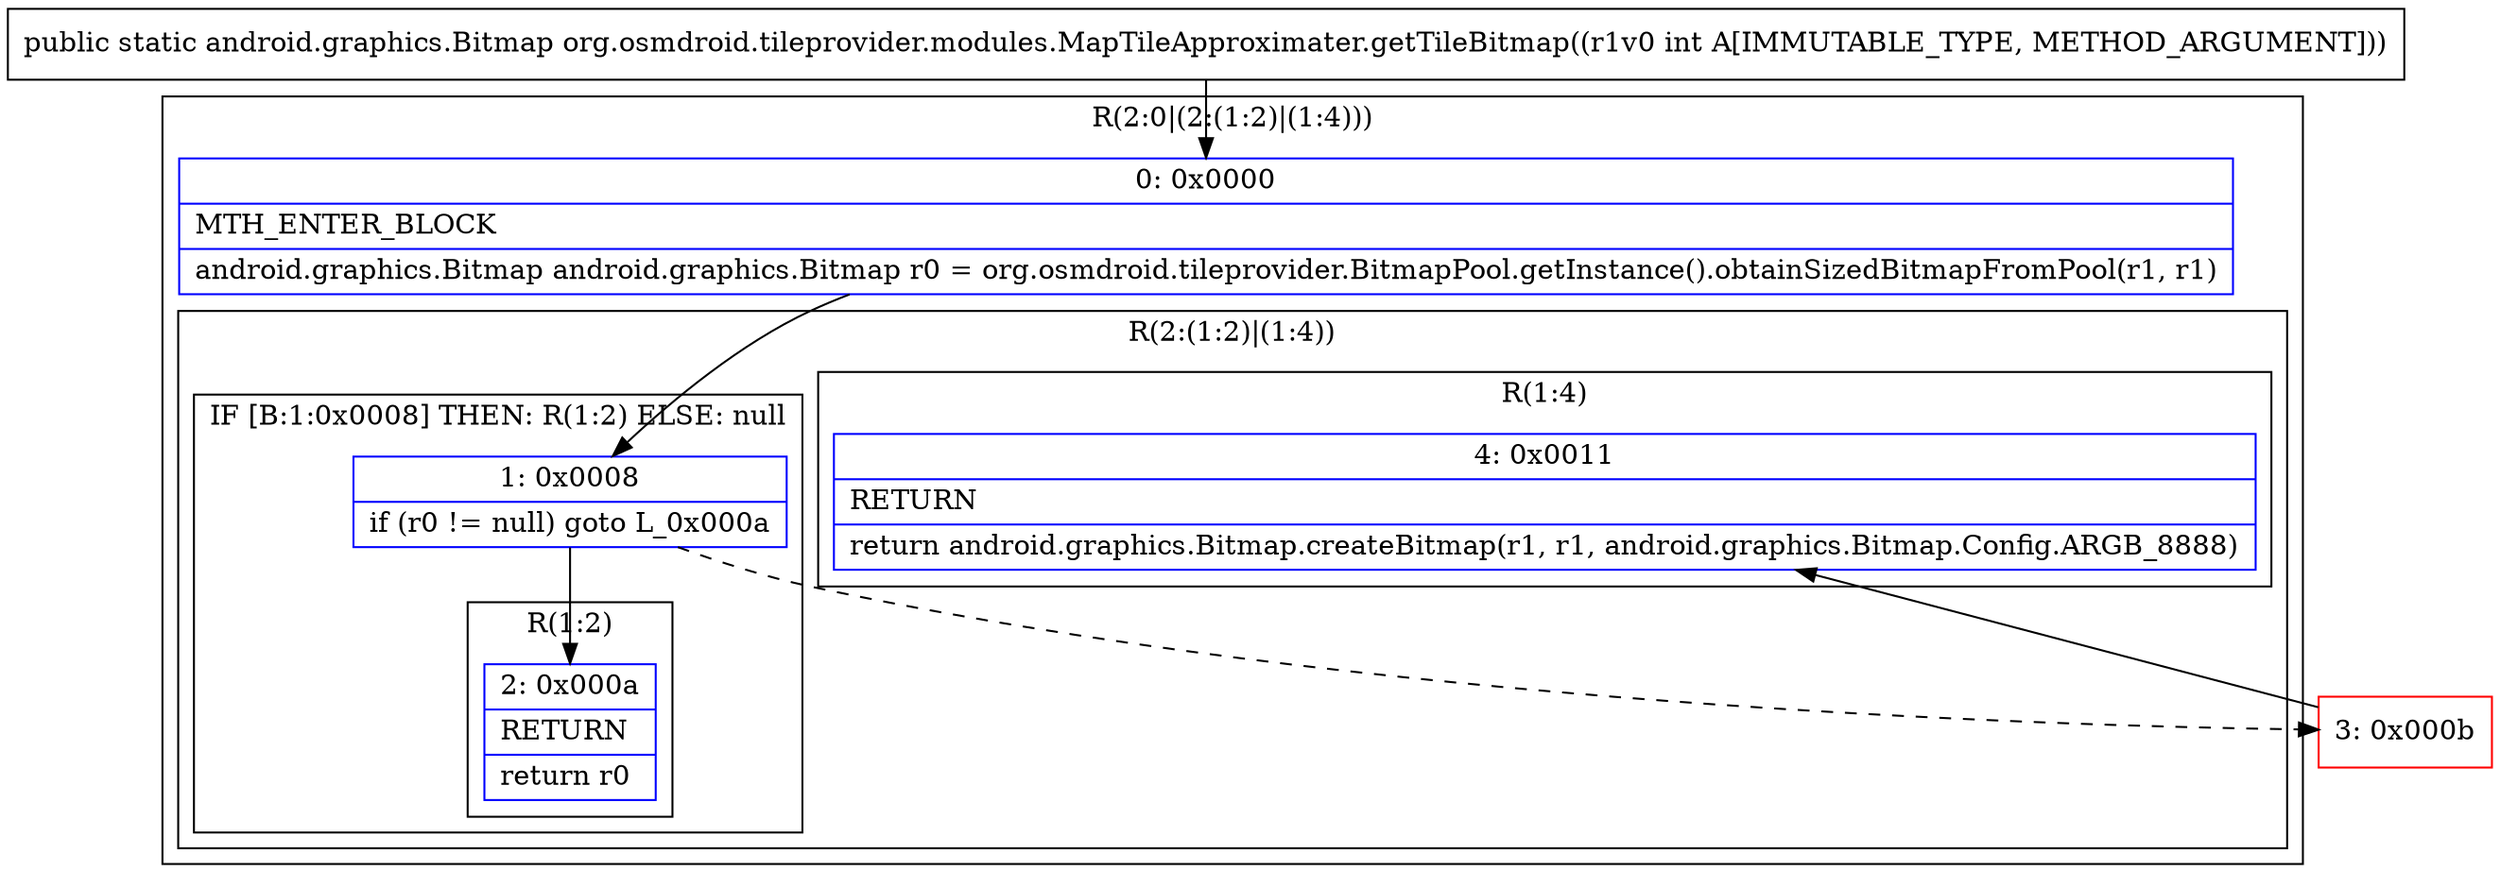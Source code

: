 digraph "CFG fororg.osmdroid.tileprovider.modules.MapTileApproximater.getTileBitmap(I)Landroid\/graphics\/Bitmap;" {
subgraph cluster_Region_334081152 {
label = "R(2:0|(2:(1:2)|(1:4)))";
node [shape=record,color=blue];
Node_0 [shape=record,label="{0\:\ 0x0000|MTH_ENTER_BLOCK\l|android.graphics.Bitmap android.graphics.Bitmap r0 = org.osmdroid.tileprovider.BitmapPool.getInstance().obtainSizedBitmapFromPool(r1, r1)\l}"];
subgraph cluster_Region_179304260 {
label = "R(2:(1:2)|(1:4))";
node [shape=record,color=blue];
subgraph cluster_IfRegion_235328291 {
label = "IF [B:1:0x0008] THEN: R(1:2) ELSE: null";
node [shape=record,color=blue];
Node_1 [shape=record,label="{1\:\ 0x0008|if (r0 != null) goto L_0x000a\l}"];
subgraph cluster_Region_75835695 {
label = "R(1:2)";
node [shape=record,color=blue];
Node_2 [shape=record,label="{2\:\ 0x000a|RETURN\l|return r0\l}"];
}
}
subgraph cluster_Region_931533083 {
label = "R(1:4)";
node [shape=record,color=blue];
Node_4 [shape=record,label="{4\:\ 0x0011|RETURN\l|return android.graphics.Bitmap.createBitmap(r1, r1, android.graphics.Bitmap.Config.ARGB_8888)\l}"];
}
}
}
Node_3 [shape=record,color=red,label="{3\:\ 0x000b}"];
MethodNode[shape=record,label="{public static android.graphics.Bitmap org.osmdroid.tileprovider.modules.MapTileApproximater.getTileBitmap((r1v0 int A[IMMUTABLE_TYPE, METHOD_ARGUMENT])) }"];
MethodNode -> Node_0;
Node_0 -> Node_1;
Node_1 -> Node_2;
Node_1 -> Node_3[style=dashed];
Node_3 -> Node_4;
}

